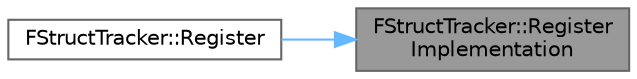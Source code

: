 digraph "FStructTracker::RegisterImplementation"
{
 // INTERACTIVE_SVG=YES
 // LATEX_PDF_SIZE
  bgcolor="transparent";
  edge [fontname=Helvetica,fontsize=10,labelfontname=Helvetica,labelfontsize=10];
  node [fontname=Helvetica,fontsize=10,shape=box,height=0.2,width=0.4];
  rankdir="RL";
  Node1 [id="Node000001",label="FStructTracker::Register\lImplementation",height=0.2,width=0.4,color="gray40", fillcolor="grey60", style="filled", fontcolor="black",tooltip=" "];
  Node1 -> Node2 [id="edge1_Node000001_Node000002",dir="back",color="steelblue1",style="solid",tooltip=" "];
  Node2 [id="Node000002",label="FStructTracker::Register",height=0.2,width=0.4,color="grey40", fillcolor="white", style="filled",URL="$d3/d88/structFStructTracker.html#aaa55b4262b5815d176c6f306530bb795",tooltip="Registers the given UStruct with the struct tracker."];
}
